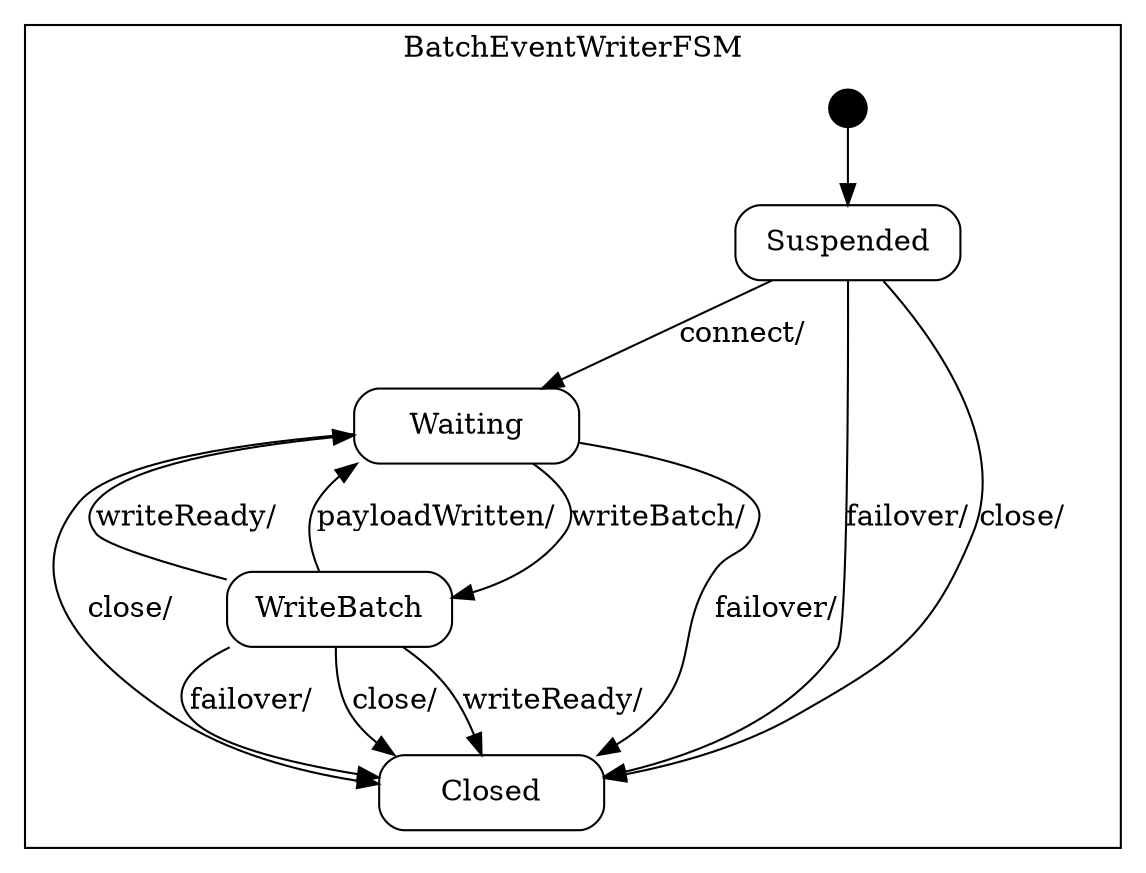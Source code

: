 digraph BatchEventWriter {

    node
        [shape=Mrecord width=1.5];

    subgraph cluster_BatchEventWriterFSM {

        label="BatchEventWriterFSM";

        //
        // States (Nodes)
        //

        "BatchEventWriterFSM::Suspended"
            [label="{Suspended}"];

        "BatchEventWriterFSM::Waiting"
            [label="{Waiting}"];

        "BatchEventWriterFSM::WriteBatch"
            [label="{WriteBatch}"];

        "BatchEventWriterFSM::Closed"
            [label="{Closed}"];

        "%start"
            [label="" shape=circle style=filled fillcolor=black width=0.25];

        //
        // Transitions (Edges)
        //

        "BatchEventWriterFSM::Suspended" -> "BatchEventWriterFSM::Waiting"
            [label="connect/\l"];

        "BatchEventWriterFSM::Suspended" -> "BatchEventWriterFSM::Closed"
            [label="failover/\l"];

        "BatchEventWriterFSM::Suspended" -> "BatchEventWriterFSM::Closed"
            [label="close/\l"];

        "BatchEventWriterFSM::Waiting" -> "BatchEventWriterFSM::WriteBatch"
            [label="writeBatch/\l"];

        "BatchEventWriterFSM::Waiting" -> "BatchEventWriterFSM::Closed"
            [label="failover/\l"];

        "BatchEventWriterFSM::Waiting" -> "BatchEventWriterFSM::Closed"
            [label="close/\l"];

        "BatchEventWriterFSM::WriteBatch" -> "BatchEventWriterFSM::Closed"
            [label="writeReady/\l"];

        "BatchEventWriterFSM::WriteBatch" -> "BatchEventWriterFSM::Waiting"
            [label="writeReady/\l"];

        "BatchEventWriterFSM::WriteBatch" -> "BatchEventWriterFSM::Waiting"
            [label="payloadWritten/\l"];

        "BatchEventWriterFSM::WriteBatch" -> "BatchEventWriterFSM::Closed"
            [label="failover/\l"];

        "BatchEventWriterFSM::WriteBatch" -> "BatchEventWriterFSM::Closed"
            [label="close/\l"];

        "%start" -> "BatchEventWriterFSM::Suspended"
    }

}
